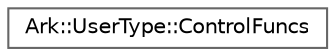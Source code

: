 digraph "Graphical Class Hierarchy"
{
 // INTERACTIVE_SVG=YES
 // LATEX_PDF_SIZE
  bgcolor="transparent";
  edge [fontname=Helvetica,fontsize=10,labelfontname=Helvetica,labelfontsize=10];
  node [fontname=Helvetica,fontsize=10,shape=box,height=0.2,width=0.4];
  rankdir="LR";
  Node0 [id="Node000000",label="Ark::UserType::ControlFuncs",height=0.2,width=0.4,color="grey40", fillcolor="white", style="filled",URL="$d8/d70/structArk_1_1UserType_1_1ControlFuncs.html",tooltip="A structure holding a bunch of pointers to different useful functions related to this usertype."];
}
